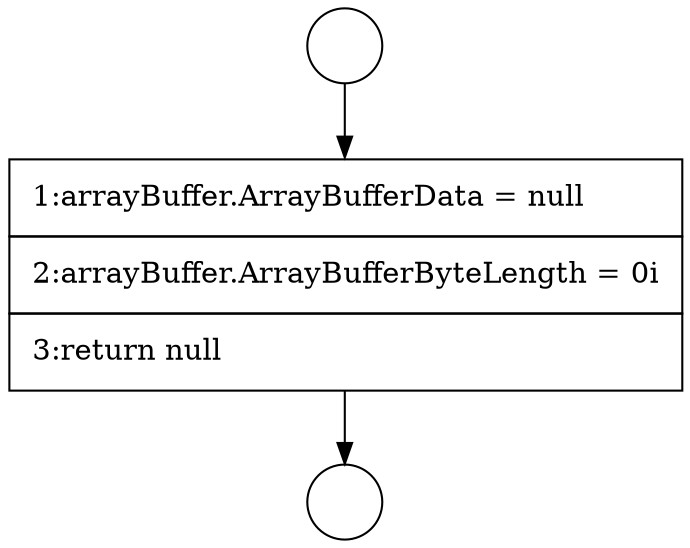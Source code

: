 digraph {
  node14913 [shape=circle label=" " color="black" fillcolor="white" style=filled]
  node14915 [shape=none, margin=0, label=<<font color="black">
    <table border="0" cellborder="1" cellspacing="0" cellpadding="10">
      <tr><td align="left">1:arrayBuffer.ArrayBufferData = null</td></tr>
      <tr><td align="left">2:arrayBuffer.ArrayBufferByteLength = 0i</td></tr>
      <tr><td align="left">3:return null</td></tr>
    </table>
  </font>> color="black" fillcolor="white" style=filled]
  node14914 [shape=circle label=" " color="black" fillcolor="white" style=filled]
  node14913 -> node14915 [ color="black"]
  node14915 -> node14914 [ color="black"]
}
